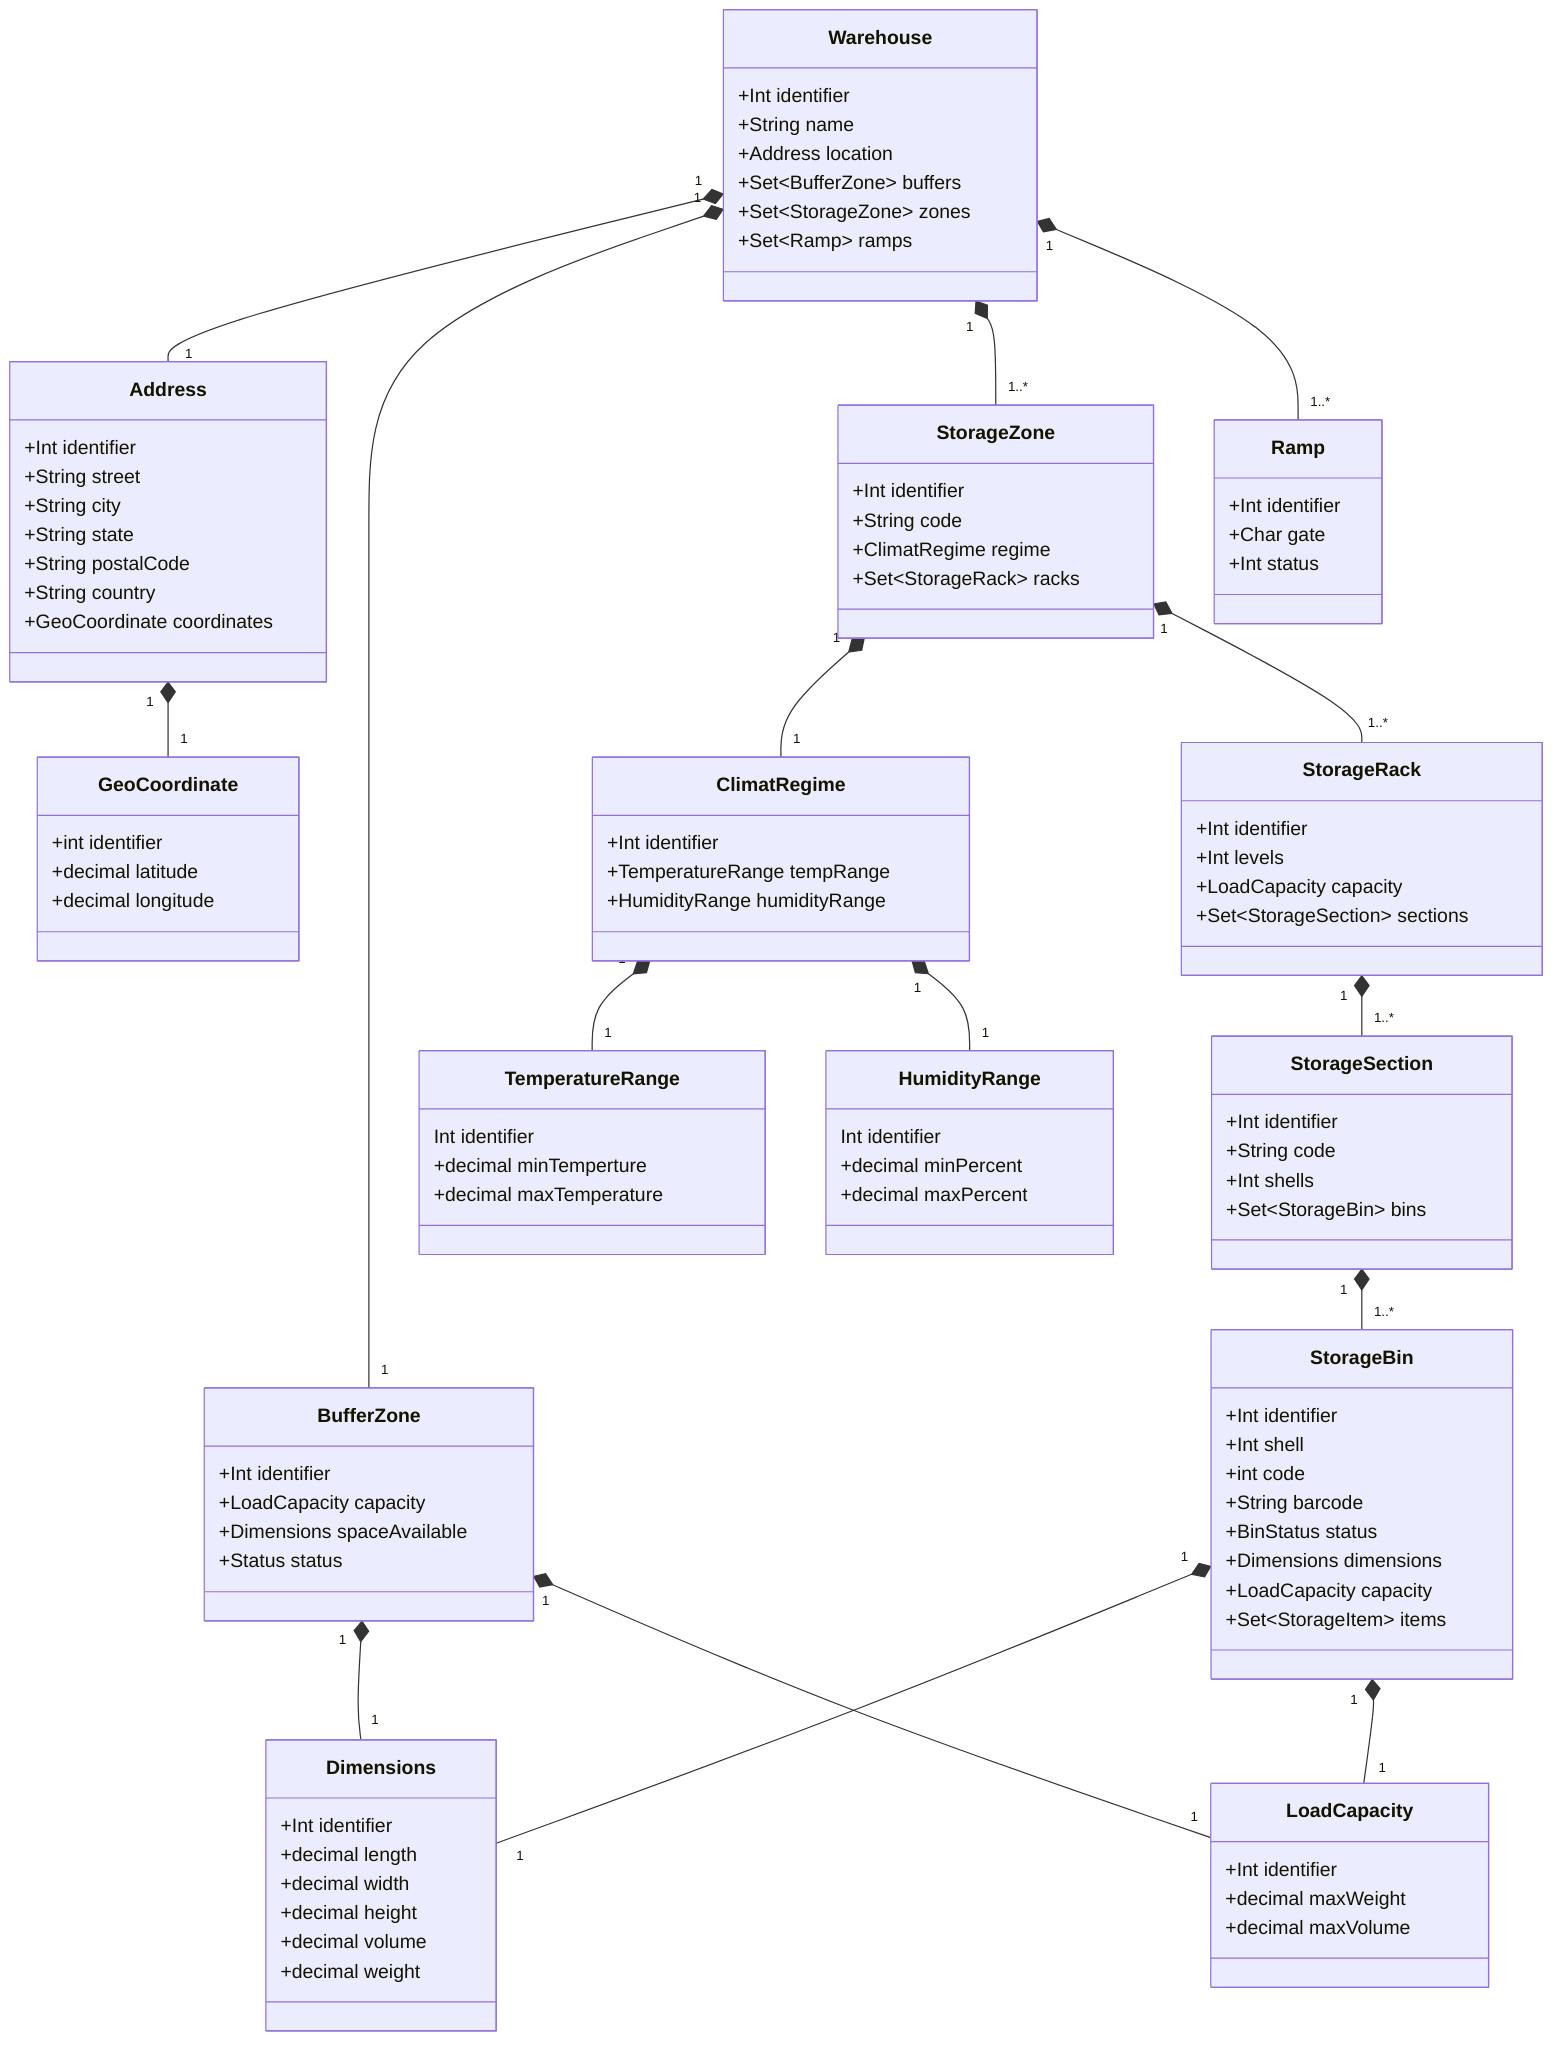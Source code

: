 classDiagram
    class Warehouse {
        +Int identifier
        +String name
        +Address location
        +Set~BufferZone~ buffers
        +Set~StorageZone~ zones
        +Set~Ramp~ ramps
    }
    
    class Address {
        +Int identifier
        +String street
        +String city
        +String state
        +String postalCode
        +String country
        +GeoCoordinate coordinates
    }
    
    class GeoCoordinate {
        +int identifier
        +decimal latitude
        +decimal longitude
    }
    
    class BufferZone {
        +Int identifier
        +LoadCapacity capacity
        +Dimensions spaceAvailable
        +Status status
    }
    
    class LoadCapacity {
        +Int identifier
        +decimal maxWeight
        +decimal maxVolume
    }
    
    class Dimensions {
        +Int identifier
        +decimal length
        +decimal width
        +decimal height
        +decimal volume
        +decimal weight
    }
    
    class StorageZone {
        +Int identifier
        +String code
        +ClimatRegime regime
        +Set~StorageRack~ racks
    }
    
    class ClimatRegime {
        +Int identifier
        +TemperatureRange tempRange
        +HumidityRange humidityRange
    }
    
    class TemperatureRange {
        Int identifier
        +decimal minTemperture
        +decimal maxTemperature
    }
    
    class HumidityRange {
        Int identifier
        +decimal minPercent
        +decimal maxPercent
    }
    
    class StorageRack {
        +Int identifier
        +Int levels
        +LoadCapacity capacity
        +Set~StorageSection~ sections
    }
    
    class StorageSection {
        +Int identifier
        +String code
        +Int shells
        +Set~StorageBin~ bins
    }
    
    class StorageBin {
        +Int identifier
        +Int shell
        +int code
        +String barcode
        +BinStatus status
        +Dimensions dimensions
        +LoadCapacity capacity
        +Set~StorageItem~ items
    }
    
    class Ramp {
        +Int identifier
        +Char gate
        +Int status
    }

    Warehouse "1" *-- "1" Address
    Address "1" *-- "1" GeoCoordinate
    
    Warehouse "1" *-- "1" BufferZone
    BufferZone "1" *-- "1" Dimensions
    BufferZone "1" *-- "1" LoadCapacity
    
    Warehouse "1" *-- "1..*" StorageZone
    StorageZone "1" *-- "1" ClimatRegime
    ClimatRegime "1" *-- "1" TemperatureRange
    ClimatRegime "1" *-- "1" HumidityRange
    
    StorageZone "1" *-- "1..*" StorageRack
    StorageRack "1" *-- "1..*" StorageSection
    StorageSection "1" *-- "1..*" StorageBin
    
    StorageBin "1" *-- "1" Dimensions
    StorageBin "1" *-- "1" LoadCapacity
    
    Warehouse "1" *-- "1..*" Ramp
